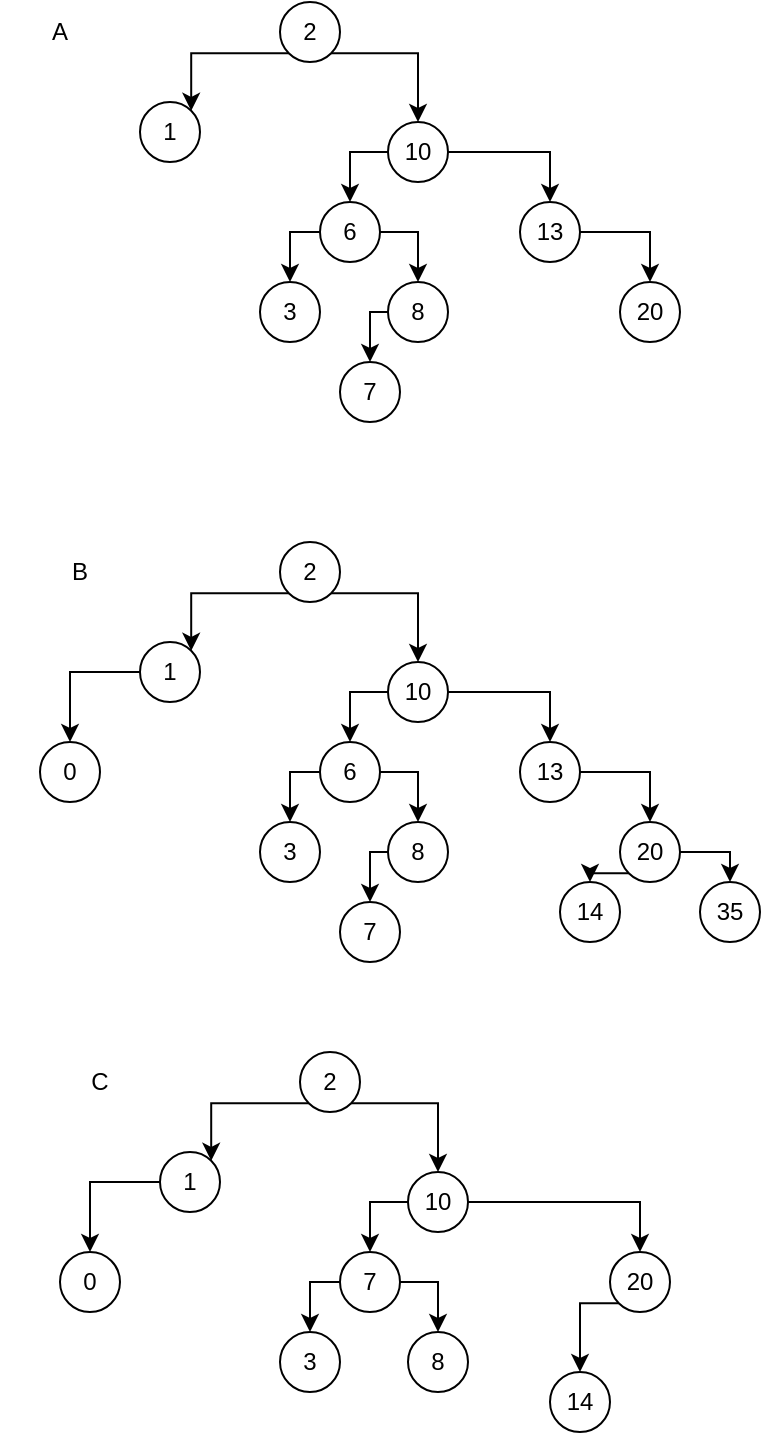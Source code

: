 <mxfile version="22.0.0" type="device">
  <diagram name="Trang-1" id="ZPdU82tGEfJm2v0xorDK">
    <mxGraphModel dx="954" dy="602" grid="1" gridSize="10" guides="1" tooltips="1" connect="1" arrows="1" fold="1" page="1" pageScale="1" pageWidth="827" pageHeight="1169" math="0" shadow="0">
      <root>
        <mxCell id="0" />
        <mxCell id="1" parent="0" />
        <mxCell id="s-Hwg9sd1bLPr_KsO040-13" style="edgeStyle=orthogonalEdgeStyle;rounded=0;orthogonalLoop=1;jettySize=auto;html=1;exitX=0;exitY=1;exitDx=0;exitDy=0;entryX=1;entryY=0;entryDx=0;entryDy=0;" parent="1" source="s-Hwg9sd1bLPr_KsO040-1" target="s-Hwg9sd1bLPr_KsO040-3" edge="1">
          <mxGeometry relative="1" as="geometry" />
        </mxCell>
        <mxCell id="s-Hwg9sd1bLPr_KsO040-14" style="edgeStyle=orthogonalEdgeStyle;rounded=0;orthogonalLoop=1;jettySize=auto;html=1;exitX=1;exitY=1;exitDx=0;exitDy=0;entryX=0.5;entryY=0;entryDx=0;entryDy=0;" parent="1" source="s-Hwg9sd1bLPr_KsO040-1" target="s-Hwg9sd1bLPr_KsO040-4" edge="1">
          <mxGeometry relative="1" as="geometry" />
        </mxCell>
        <mxCell id="s-Hwg9sd1bLPr_KsO040-1" value="2" style="ellipse;whiteSpace=wrap;html=1;aspect=fixed;" parent="1" vertex="1">
          <mxGeometry x="140" y="60" width="30" height="30" as="geometry" />
        </mxCell>
        <mxCell id="s-Hwg9sd1bLPr_KsO040-2" value="3" style="ellipse;whiteSpace=wrap;html=1;aspect=fixed;" parent="1" vertex="1">
          <mxGeometry x="130" y="200" width="30" height="30" as="geometry" />
        </mxCell>
        <mxCell id="s-Hwg9sd1bLPr_KsO040-3" value="1" style="ellipse;whiteSpace=wrap;html=1;aspect=fixed;" parent="1" vertex="1">
          <mxGeometry x="70" y="110" width="30" height="30" as="geometry" />
        </mxCell>
        <mxCell id="s-Hwg9sd1bLPr_KsO040-16" style="edgeStyle=orthogonalEdgeStyle;rounded=0;orthogonalLoop=1;jettySize=auto;html=1;exitX=0;exitY=0.5;exitDx=0;exitDy=0;entryX=0.5;entryY=0;entryDx=0;entryDy=0;" parent="1" source="s-Hwg9sd1bLPr_KsO040-4" target="s-Hwg9sd1bLPr_KsO040-6" edge="1">
          <mxGeometry relative="1" as="geometry" />
        </mxCell>
        <mxCell id="s-Hwg9sd1bLPr_KsO040-20" style="edgeStyle=orthogonalEdgeStyle;rounded=0;orthogonalLoop=1;jettySize=auto;html=1;exitX=1;exitY=0.5;exitDx=0;exitDy=0;entryX=0.5;entryY=0;entryDx=0;entryDy=0;" parent="1" source="s-Hwg9sd1bLPr_KsO040-4" target="s-Hwg9sd1bLPr_KsO040-5" edge="1">
          <mxGeometry relative="1" as="geometry" />
        </mxCell>
        <mxCell id="s-Hwg9sd1bLPr_KsO040-4" value="10" style="ellipse;whiteSpace=wrap;html=1;aspect=fixed;" parent="1" vertex="1">
          <mxGeometry x="194" y="120" width="30" height="30" as="geometry" />
        </mxCell>
        <mxCell id="s-Hwg9sd1bLPr_KsO040-21" style="edgeStyle=orthogonalEdgeStyle;rounded=0;orthogonalLoop=1;jettySize=auto;html=1;exitX=1;exitY=0.5;exitDx=0;exitDy=0;entryX=0.5;entryY=0;entryDx=0;entryDy=0;" parent="1" source="s-Hwg9sd1bLPr_KsO040-5" target="s-Hwg9sd1bLPr_KsO040-9" edge="1">
          <mxGeometry relative="1" as="geometry" />
        </mxCell>
        <mxCell id="s-Hwg9sd1bLPr_KsO040-5" value="13" style="ellipse;whiteSpace=wrap;html=1;aspect=fixed;" parent="1" vertex="1">
          <mxGeometry x="260" y="160" width="30" height="30" as="geometry" />
        </mxCell>
        <mxCell id="s-Hwg9sd1bLPr_KsO040-17" style="edgeStyle=orthogonalEdgeStyle;rounded=0;orthogonalLoop=1;jettySize=auto;html=1;exitX=0;exitY=0.5;exitDx=0;exitDy=0;entryX=0.5;entryY=0;entryDx=0;entryDy=0;" parent="1" source="s-Hwg9sd1bLPr_KsO040-6" target="s-Hwg9sd1bLPr_KsO040-2" edge="1">
          <mxGeometry relative="1" as="geometry" />
        </mxCell>
        <mxCell id="s-Hwg9sd1bLPr_KsO040-18" style="edgeStyle=orthogonalEdgeStyle;rounded=0;orthogonalLoop=1;jettySize=auto;html=1;exitX=1;exitY=0.5;exitDx=0;exitDy=0;entryX=0.5;entryY=0;entryDx=0;entryDy=0;" parent="1" source="s-Hwg9sd1bLPr_KsO040-6" target="s-Hwg9sd1bLPr_KsO040-8" edge="1">
          <mxGeometry relative="1" as="geometry" />
        </mxCell>
        <mxCell id="s-Hwg9sd1bLPr_KsO040-6" value="6" style="ellipse;whiteSpace=wrap;html=1;aspect=fixed;" parent="1" vertex="1">
          <mxGeometry x="160" y="160" width="30" height="30" as="geometry" />
        </mxCell>
        <mxCell id="s-Hwg9sd1bLPr_KsO040-19" style="edgeStyle=orthogonalEdgeStyle;rounded=0;orthogonalLoop=1;jettySize=auto;html=1;exitX=0;exitY=0.5;exitDx=0;exitDy=0;entryX=0.5;entryY=0;entryDx=0;entryDy=0;" parent="1" source="s-Hwg9sd1bLPr_KsO040-8" target="s-Hwg9sd1bLPr_KsO040-10" edge="1">
          <mxGeometry relative="1" as="geometry" />
        </mxCell>
        <mxCell id="s-Hwg9sd1bLPr_KsO040-8" value="8" style="ellipse;whiteSpace=wrap;html=1;aspect=fixed;" parent="1" vertex="1">
          <mxGeometry x="194" y="200" width="30" height="30" as="geometry" />
        </mxCell>
        <mxCell id="s-Hwg9sd1bLPr_KsO040-9" value="20" style="ellipse;whiteSpace=wrap;html=1;aspect=fixed;" parent="1" vertex="1">
          <mxGeometry x="310" y="200" width="30" height="30" as="geometry" />
        </mxCell>
        <mxCell id="s-Hwg9sd1bLPr_KsO040-10" value="7" style="ellipse;whiteSpace=wrap;html=1;aspect=fixed;" parent="1" vertex="1">
          <mxGeometry x="170" y="240" width="30" height="30" as="geometry" />
        </mxCell>
        <mxCell id="s-Hwg9sd1bLPr_KsO040-23" value="A" style="text;html=1;strokeColor=none;fillColor=none;align=center;verticalAlign=middle;whiteSpace=wrap;rounded=0;" parent="1" vertex="1">
          <mxGeometry y="60" width="60" height="30" as="geometry" />
        </mxCell>
        <mxCell id="s-Hwg9sd1bLPr_KsO040-25" style="edgeStyle=orthogonalEdgeStyle;rounded=0;orthogonalLoop=1;jettySize=auto;html=1;exitX=0;exitY=1;exitDx=0;exitDy=0;entryX=1;entryY=0;entryDx=0;entryDy=0;" parent="1" source="s-Hwg9sd1bLPr_KsO040-27" target="s-Hwg9sd1bLPr_KsO040-29" edge="1">
          <mxGeometry relative="1" as="geometry" />
        </mxCell>
        <mxCell id="s-Hwg9sd1bLPr_KsO040-26" style="edgeStyle=orthogonalEdgeStyle;rounded=0;orthogonalLoop=1;jettySize=auto;html=1;exitX=1;exitY=1;exitDx=0;exitDy=0;entryX=0.5;entryY=0;entryDx=0;entryDy=0;" parent="1" source="s-Hwg9sd1bLPr_KsO040-27" target="s-Hwg9sd1bLPr_KsO040-32" edge="1">
          <mxGeometry relative="1" as="geometry" />
        </mxCell>
        <mxCell id="s-Hwg9sd1bLPr_KsO040-27" value="2" style="ellipse;whiteSpace=wrap;html=1;aspect=fixed;" parent="1" vertex="1">
          <mxGeometry x="140" y="330" width="30" height="30" as="geometry" />
        </mxCell>
        <mxCell id="s-Hwg9sd1bLPr_KsO040-28" value="3" style="ellipse;whiteSpace=wrap;html=1;aspect=fixed;" parent="1" vertex="1">
          <mxGeometry x="130" y="470" width="30" height="30" as="geometry" />
        </mxCell>
        <mxCell id="s-Hwg9sd1bLPr_KsO040-45" style="edgeStyle=orthogonalEdgeStyle;rounded=0;orthogonalLoop=1;jettySize=auto;html=1;exitX=0;exitY=0.5;exitDx=0;exitDy=0;entryX=0.5;entryY=0;entryDx=0;entryDy=0;" parent="1" source="s-Hwg9sd1bLPr_KsO040-29" target="s-Hwg9sd1bLPr_KsO040-44" edge="1">
          <mxGeometry relative="1" as="geometry" />
        </mxCell>
        <mxCell id="s-Hwg9sd1bLPr_KsO040-29" value="1" style="ellipse;whiteSpace=wrap;html=1;aspect=fixed;" parent="1" vertex="1">
          <mxGeometry x="70" y="380" width="30" height="30" as="geometry" />
        </mxCell>
        <mxCell id="s-Hwg9sd1bLPr_KsO040-30" style="edgeStyle=orthogonalEdgeStyle;rounded=0;orthogonalLoop=1;jettySize=auto;html=1;exitX=0;exitY=0.5;exitDx=0;exitDy=0;entryX=0.5;entryY=0;entryDx=0;entryDy=0;" parent="1" source="s-Hwg9sd1bLPr_KsO040-32" target="s-Hwg9sd1bLPr_KsO040-37" edge="1">
          <mxGeometry relative="1" as="geometry" />
        </mxCell>
        <mxCell id="s-Hwg9sd1bLPr_KsO040-31" style="edgeStyle=orthogonalEdgeStyle;rounded=0;orthogonalLoop=1;jettySize=auto;html=1;exitX=1;exitY=0.5;exitDx=0;exitDy=0;entryX=0.5;entryY=0;entryDx=0;entryDy=0;" parent="1" source="s-Hwg9sd1bLPr_KsO040-32" target="s-Hwg9sd1bLPr_KsO040-34" edge="1">
          <mxGeometry relative="1" as="geometry" />
        </mxCell>
        <mxCell id="s-Hwg9sd1bLPr_KsO040-32" value="10" style="ellipse;whiteSpace=wrap;html=1;aspect=fixed;" parent="1" vertex="1">
          <mxGeometry x="194" y="390" width="30" height="30" as="geometry" />
        </mxCell>
        <mxCell id="s-Hwg9sd1bLPr_KsO040-33" style="edgeStyle=orthogonalEdgeStyle;rounded=0;orthogonalLoop=1;jettySize=auto;html=1;exitX=1;exitY=0.5;exitDx=0;exitDy=0;entryX=0.5;entryY=0;entryDx=0;entryDy=0;" parent="1" source="s-Hwg9sd1bLPr_KsO040-34" target="s-Hwg9sd1bLPr_KsO040-40" edge="1">
          <mxGeometry relative="1" as="geometry" />
        </mxCell>
        <mxCell id="s-Hwg9sd1bLPr_KsO040-34" value="13" style="ellipse;whiteSpace=wrap;html=1;aspect=fixed;" parent="1" vertex="1">
          <mxGeometry x="260" y="430" width="30" height="30" as="geometry" />
        </mxCell>
        <mxCell id="s-Hwg9sd1bLPr_KsO040-35" style="edgeStyle=orthogonalEdgeStyle;rounded=0;orthogonalLoop=1;jettySize=auto;html=1;exitX=0;exitY=0.5;exitDx=0;exitDy=0;entryX=0.5;entryY=0;entryDx=0;entryDy=0;" parent="1" source="s-Hwg9sd1bLPr_KsO040-37" target="s-Hwg9sd1bLPr_KsO040-28" edge="1">
          <mxGeometry relative="1" as="geometry" />
        </mxCell>
        <mxCell id="s-Hwg9sd1bLPr_KsO040-36" style="edgeStyle=orthogonalEdgeStyle;rounded=0;orthogonalLoop=1;jettySize=auto;html=1;exitX=1;exitY=0.5;exitDx=0;exitDy=0;entryX=0.5;entryY=0;entryDx=0;entryDy=0;" parent="1" source="s-Hwg9sd1bLPr_KsO040-37" target="s-Hwg9sd1bLPr_KsO040-39" edge="1">
          <mxGeometry relative="1" as="geometry" />
        </mxCell>
        <mxCell id="s-Hwg9sd1bLPr_KsO040-37" value="6" style="ellipse;whiteSpace=wrap;html=1;aspect=fixed;" parent="1" vertex="1">
          <mxGeometry x="160" y="430" width="30" height="30" as="geometry" />
        </mxCell>
        <mxCell id="s-Hwg9sd1bLPr_KsO040-38" style="edgeStyle=orthogonalEdgeStyle;rounded=0;orthogonalLoop=1;jettySize=auto;html=1;exitX=0;exitY=0.5;exitDx=0;exitDy=0;entryX=0.5;entryY=0;entryDx=0;entryDy=0;" parent="1" source="s-Hwg9sd1bLPr_KsO040-39" target="s-Hwg9sd1bLPr_KsO040-41" edge="1">
          <mxGeometry relative="1" as="geometry" />
        </mxCell>
        <mxCell id="s-Hwg9sd1bLPr_KsO040-39" value="8" style="ellipse;whiteSpace=wrap;html=1;aspect=fixed;" parent="1" vertex="1">
          <mxGeometry x="194" y="470" width="30" height="30" as="geometry" />
        </mxCell>
        <mxCell id="s-Hwg9sd1bLPr_KsO040-43" style="edgeStyle=orthogonalEdgeStyle;rounded=0;orthogonalLoop=1;jettySize=auto;html=1;exitX=0;exitY=1;exitDx=0;exitDy=0;entryX=0.5;entryY=0;entryDx=0;entryDy=0;" parent="1" source="s-Hwg9sd1bLPr_KsO040-40" target="s-Hwg9sd1bLPr_KsO040-42" edge="1">
          <mxGeometry relative="1" as="geometry" />
        </mxCell>
        <mxCell id="s-Hwg9sd1bLPr_KsO040-47" style="edgeStyle=orthogonalEdgeStyle;rounded=0;orthogonalLoop=1;jettySize=auto;html=1;exitX=1;exitY=0.5;exitDx=0;exitDy=0;entryX=0.5;entryY=0;entryDx=0;entryDy=0;" parent="1" source="s-Hwg9sd1bLPr_KsO040-40" target="s-Hwg9sd1bLPr_KsO040-46" edge="1">
          <mxGeometry relative="1" as="geometry" />
        </mxCell>
        <mxCell id="s-Hwg9sd1bLPr_KsO040-40" value="20" style="ellipse;whiteSpace=wrap;html=1;aspect=fixed;" parent="1" vertex="1">
          <mxGeometry x="310" y="470" width="30" height="30" as="geometry" />
        </mxCell>
        <mxCell id="s-Hwg9sd1bLPr_KsO040-41" value="7" style="ellipse;whiteSpace=wrap;html=1;aspect=fixed;" parent="1" vertex="1">
          <mxGeometry x="170" y="510" width="30" height="30" as="geometry" />
        </mxCell>
        <mxCell id="s-Hwg9sd1bLPr_KsO040-42" value="14" style="ellipse;whiteSpace=wrap;html=1;aspect=fixed;" parent="1" vertex="1">
          <mxGeometry x="280" y="500" width="30" height="30" as="geometry" />
        </mxCell>
        <mxCell id="s-Hwg9sd1bLPr_KsO040-44" value="0" style="ellipse;whiteSpace=wrap;html=1;aspect=fixed;" parent="1" vertex="1">
          <mxGeometry x="20" y="430" width="30" height="30" as="geometry" />
        </mxCell>
        <mxCell id="s-Hwg9sd1bLPr_KsO040-46" value="35" style="ellipse;whiteSpace=wrap;html=1;aspect=fixed;" parent="1" vertex="1">
          <mxGeometry x="350" y="500" width="30" height="30" as="geometry" />
        </mxCell>
        <mxCell id="s-Hwg9sd1bLPr_KsO040-48" value="B" style="text;html=1;strokeColor=none;fillColor=none;align=center;verticalAlign=middle;whiteSpace=wrap;rounded=0;" parent="1" vertex="1">
          <mxGeometry x="10" y="330" width="60" height="30" as="geometry" />
        </mxCell>
        <mxCell id="s-Hwg9sd1bLPr_KsO040-49" style="edgeStyle=orthogonalEdgeStyle;rounded=0;orthogonalLoop=1;jettySize=auto;html=1;exitX=0;exitY=1;exitDx=0;exitDy=0;entryX=1;entryY=0;entryDx=0;entryDy=0;" parent="1" source="s-Hwg9sd1bLPr_KsO040-51" target="s-Hwg9sd1bLPr_KsO040-54" edge="1">
          <mxGeometry relative="1" as="geometry" />
        </mxCell>
        <mxCell id="s-Hwg9sd1bLPr_KsO040-50" style="edgeStyle=orthogonalEdgeStyle;rounded=0;orthogonalLoop=1;jettySize=auto;html=1;exitX=1;exitY=1;exitDx=0;exitDy=0;entryX=0.5;entryY=0;entryDx=0;entryDy=0;" parent="1" source="s-Hwg9sd1bLPr_KsO040-51" target="s-Hwg9sd1bLPr_KsO040-57" edge="1">
          <mxGeometry relative="1" as="geometry" />
        </mxCell>
        <mxCell id="s-Hwg9sd1bLPr_KsO040-51" value="2" style="ellipse;whiteSpace=wrap;html=1;aspect=fixed;" parent="1" vertex="1">
          <mxGeometry x="150" y="585" width="30" height="30" as="geometry" />
        </mxCell>
        <mxCell id="s-Hwg9sd1bLPr_KsO040-52" value="3" style="ellipse;whiteSpace=wrap;html=1;aspect=fixed;" parent="1" vertex="1">
          <mxGeometry x="140" y="725" width="30" height="30" as="geometry" />
        </mxCell>
        <mxCell id="s-Hwg9sd1bLPr_KsO040-53" style="edgeStyle=orthogonalEdgeStyle;rounded=0;orthogonalLoop=1;jettySize=auto;html=1;exitX=0;exitY=0.5;exitDx=0;exitDy=0;entryX=0.5;entryY=0;entryDx=0;entryDy=0;" parent="1" source="s-Hwg9sd1bLPr_KsO040-54" target="s-Hwg9sd1bLPr_KsO040-70" edge="1">
          <mxGeometry relative="1" as="geometry" />
        </mxCell>
        <mxCell id="s-Hwg9sd1bLPr_KsO040-54" value="1" style="ellipse;whiteSpace=wrap;html=1;aspect=fixed;" parent="1" vertex="1">
          <mxGeometry x="80" y="635" width="30" height="30" as="geometry" />
        </mxCell>
        <mxCell id="s-Hwg9sd1bLPr_KsO040-55" style="edgeStyle=orthogonalEdgeStyle;rounded=0;orthogonalLoop=1;jettySize=auto;html=1;exitX=0;exitY=0.5;exitDx=0;exitDy=0;entryX=0.5;entryY=0;entryDx=0;entryDy=0;" parent="1" source="s-Hwg9sd1bLPr_KsO040-57" target="s-Hwg9sd1bLPr_KsO040-62" edge="1">
          <mxGeometry relative="1" as="geometry" />
        </mxCell>
        <mxCell id="s-Hwg9sd1bLPr_KsO040-74" style="edgeStyle=orthogonalEdgeStyle;rounded=0;orthogonalLoop=1;jettySize=auto;html=1;exitX=1;exitY=0.5;exitDx=0;exitDy=0;entryX=0.5;entryY=0;entryDx=0;entryDy=0;" parent="1" source="s-Hwg9sd1bLPr_KsO040-57" target="s-Hwg9sd1bLPr_KsO040-67" edge="1">
          <mxGeometry relative="1" as="geometry" />
        </mxCell>
        <mxCell id="s-Hwg9sd1bLPr_KsO040-57" value="10" style="ellipse;whiteSpace=wrap;html=1;aspect=fixed;" parent="1" vertex="1">
          <mxGeometry x="204" y="645" width="30" height="30" as="geometry" />
        </mxCell>
        <mxCell id="s-Hwg9sd1bLPr_KsO040-60" style="edgeStyle=orthogonalEdgeStyle;rounded=0;orthogonalLoop=1;jettySize=auto;html=1;exitX=0;exitY=0.5;exitDx=0;exitDy=0;entryX=0.5;entryY=0;entryDx=0;entryDy=0;" parent="1" source="s-Hwg9sd1bLPr_KsO040-62" target="s-Hwg9sd1bLPr_KsO040-52" edge="1">
          <mxGeometry relative="1" as="geometry" />
        </mxCell>
        <mxCell id="s-Hwg9sd1bLPr_KsO040-61" style="edgeStyle=orthogonalEdgeStyle;rounded=0;orthogonalLoop=1;jettySize=auto;html=1;exitX=1;exitY=0.5;exitDx=0;exitDy=0;entryX=0.5;entryY=0;entryDx=0;entryDy=0;" parent="1" source="s-Hwg9sd1bLPr_KsO040-62" target="s-Hwg9sd1bLPr_KsO040-64" edge="1">
          <mxGeometry relative="1" as="geometry" />
        </mxCell>
        <mxCell id="s-Hwg9sd1bLPr_KsO040-62" value="7" style="ellipse;whiteSpace=wrap;html=1;aspect=fixed;" parent="1" vertex="1">
          <mxGeometry x="170" y="685" width="30" height="30" as="geometry" />
        </mxCell>
        <mxCell id="s-Hwg9sd1bLPr_KsO040-64" value="8" style="ellipse;whiteSpace=wrap;html=1;aspect=fixed;" parent="1" vertex="1">
          <mxGeometry x="204" y="725" width="30" height="30" as="geometry" />
        </mxCell>
        <mxCell id="s-Hwg9sd1bLPr_KsO040-65" style="edgeStyle=orthogonalEdgeStyle;rounded=0;orthogonalLoop=1;jettySize=auto;html=1;exitX=0;exitY=1;exitDx=0;exitDy=0;entryX=0.5;entryY=0;entryDx=0;entryDy=0;" parent="1" source="s-Hwg9sd1bLPr_KsO040-67" target="s-Hwg9sd1bLPr_KsO040-69" edge="1">
          <mxGeometry relative="1" as="geometry" />
        </mxCell>
        <mxCell id="s-Hwg9sd1bLPr_KsO040-67" value="20" style="ellipse;whiteSpace=wrap;html=1;aspect=fixed;" parent="1" vertex="1">
          <mxGeometry x="305" y="685" width="30" height="30" as="geometry" />
        </mxCell>
        <mxCell id="s-Hwg9sd1bLPr_KsO040-69" value="14" style="ellipse;whiteSpace=wrap;html=1;aspect=fixed;" parent="1" vertex="1">
          <mxGeometry x="275" y="745" width="30" height="30" as="geometry" />
        </mxCell>
        <mxCell id="s-Hwg9sd1bLPr_KsO040-70" value="0" style="ellipse;whiteSpace=wrap;html=1;aspect=fixed;" parent="1" vertex="1">
          <mxGeometry x="30" y="685" width="30" height="30" as="geometry" />
        </mxCell>
        <mxCell id="s-Hwg9sd1bLPr_KsO040-72" value="C" style="text;html=1;strokeColor=none;fillColor=none;align=center;verticalAlign=middle;whiteSpace=wrap;rounded=0;" parent="1" vertex="1">
          <mxGeometry x="20" y="585" width="60" height="30" as="geometry" />
        </mxCell>
      </root>
    </mxGraphModel>
  </diagram>
</mxfile>
